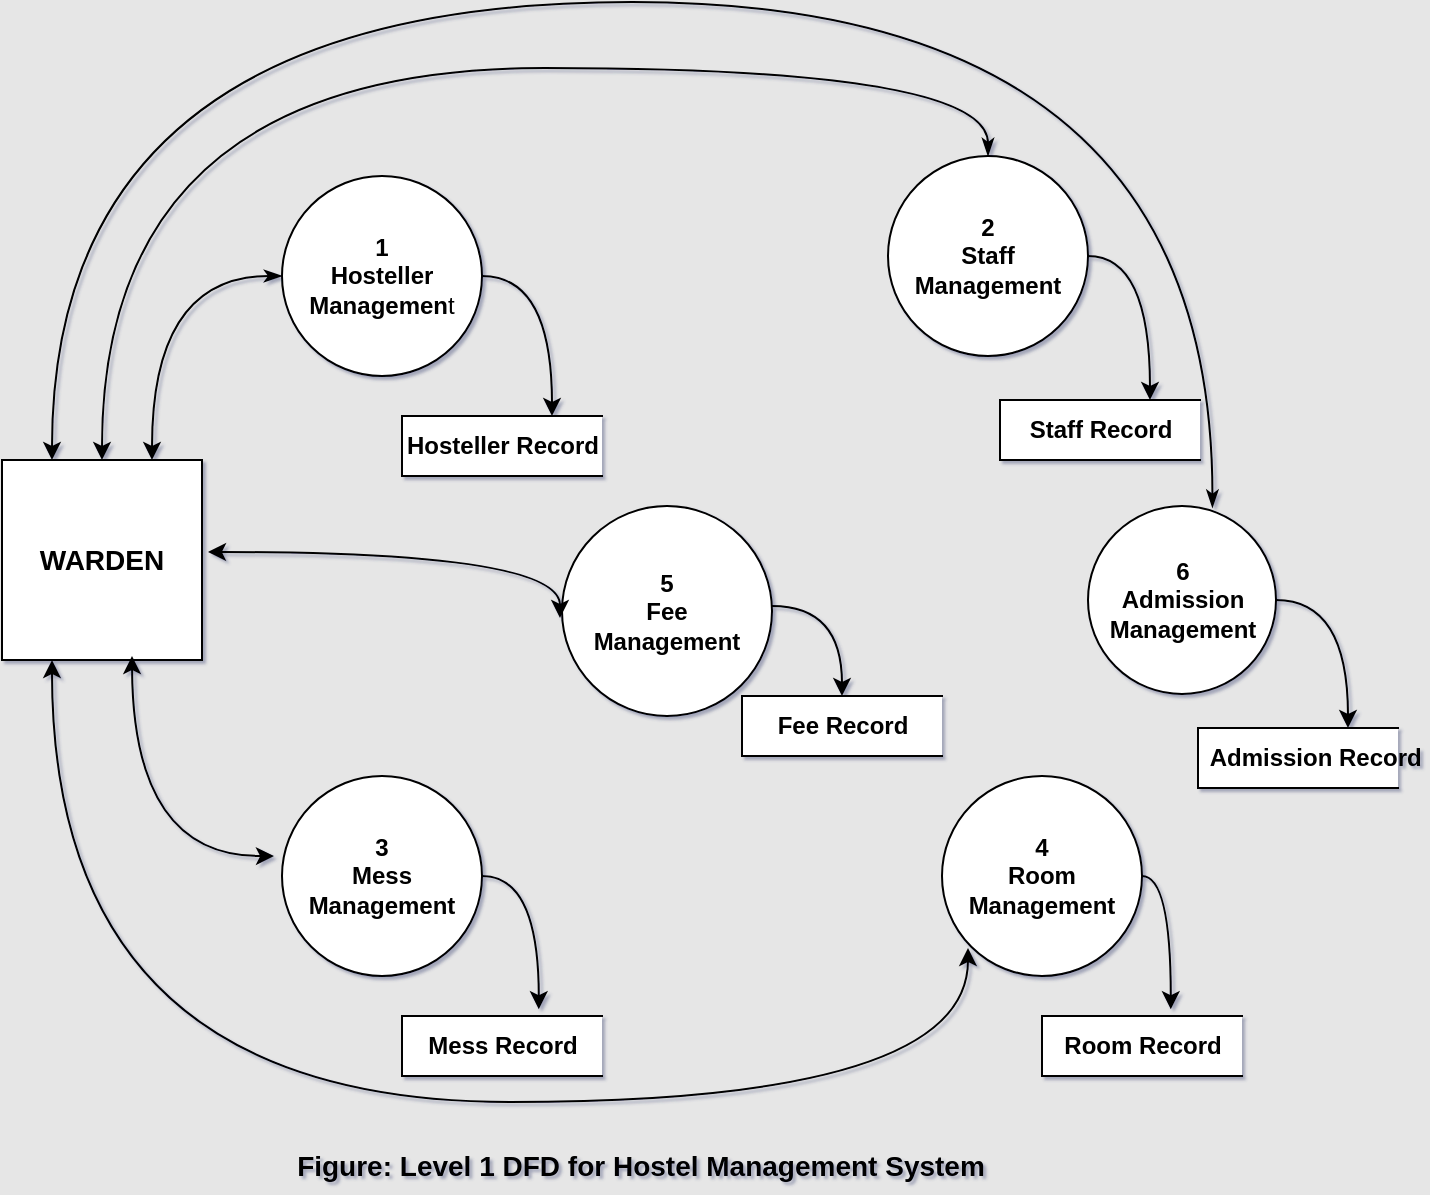 <mxfile version="14.5.0" type="device"><diagram id="vt_YUPl9xwQsbkvxU3D4" name="Page-1"><mxGraphModel dx="1038" dy="631" grid="1" gridSize="11" guides="1" tooltips="1" connect="1" arrows="1" fold="1" page="1" pageScale="1" pageWidth="850" pageHeight="1100" background="#E6E6E6" math="0" shadow="1"><root><mxCell id="0"/><mxCell id="1" parent="0"/><mxCell id="jQjGa2sKOTPdMLDpK108-1" value="&lt;b&gt;5&lt;br&gt;Fee&lt;br&gt;Management&lt;/b&gt;" style="ellipse;whiteSpace=wrap;html=1;aspect=fixed;" parent="1" vertex="1"><mxGeometry x="320" y="263" width="105" height="105" as="geometry"/></mxCell><mxCell id="3h9An9rqUZdnQNtbPlUX-8" style="edgeStyle=orthogonalEdgeStyle;curved=1;rounded=0;orthogonalLoop=1;jettySize=auto;html=1;exitX=0.75;exitY=0;exitDx=0;exitDy=0;entryX=0;entryY=0.5;entryDx=0;entryDy=0;startArrow=classic;startFill=1;endArrow=classicThin;endFill=1;" parent="1" source="jQjGa2sKOTPdMLDpK108-3" target="jQjGa2sKOTPdMLDpK108-4" edge="1"><mxGeometry relative="1" as="geometry"/></mxCell><mxCell id="3h9An9rqUZdnQNtbPlUX-9" style="edgeStyle=orthogonalEdgeStyle;curved=1;rounded=0;orthogonalLoop=1;jettySize=auto;html=1;exitX=0.5;exitY=0;exitDx=0;exitDy=0;entryX=0.5;entryY=0;entryDx=0;entryDy=0;startArrow=classic;startFill=1;endArrow=classicThin;endFill=1;" parent="1" source="jQjGa2sKOTPdMLDpK108-3" target="jQjGa2sKOTPdMLDpK108-5" edge="1"><mxGeometry relative="1" as="geometry"><Array as="points"><mxPoint x="90" y="44"/><mxPoint x="533" y="44"/></Array></mxGeometry></mxCell><mxCell id="3h9An9rqUZdnQNtbPlUX-10" style="edgeStyle=orthogonalEdgeStyle;curved=1;rounded=0;orthogonalLoop=1;jettySize=auto;html=1;exitX=0.25;exitY=0;exitDx=0;exitDy=0;entryX=0.662;entryY=0.009;entryDx=0;entryDy=0;entryPerimeter=0;startArrow=classic;startFill=1;endArrow=classicThin;endFill=1;" parent="1" source="jQjGa2sKOTPdMLDpK108-3" target="3h9An9rqUZdnQNtbPlUX-1" edge="1"><mxGeometry relative="1" as="geometry"><Array as="points"><mxPoint x="65" y="11"/><mxPoint x="645" y="11"/></Array></mxGeometry></mxCell><mxCell id="jQjGa2sKOTPdMLDpK108-3" value="&lt;font style=&quot;font-size: 14px&quot;&gt;&lt;b&gt;WARDEN&lt;/b&gt;&lt;/font&gt;" style="whiteSpace=wrap;html=1;aspect=fixed;" parent="1" vertex="1"><mxGeometry x="40" y="240" width="100" height="100" as="geometry"/></mxCell><mxCell id="jQjGa2sKOTPdMLDpK108-4" value="&lt;b&gt;1&lt;br&gt;Hosteller&lt;br&gt;Managemen&lt;/b&gt;t" style="ellipse;whiteSpace=wrap;html=1;aspect=fixed;" parent="1" vertex="1"><mxGeometry x="180" y="98" width="100" height="100" as="geometry"/></mxCell><mxCell id="3h9An9rqUZdnQNtbPlUX-7" style="edgeStyle=orthogonalEdgeStyle;curved=1;rounded=0;orthogonalLoop=1;jettySize=auto;html=1;exitX=1;exitY=0.5;exitDx=0;exitDy=0;entryX=0.75;entryY=0;entryDx=0;entryDy=0;" parent="1" source="jQjGa2sKOTPdMLDpK108-5" target="jQjGa2sKOTPdMLDpK108-11" edge="1"><mxGeometry relative="1" as="geometry"/></mxCell><mxCell id="jQjGa2sKOTPdMLDpK108-5" value="&lt;b&gt;2&lt;br&gt;Staff&lt;br&gt;Management&lt;/b&gt;" style="ellipse;whiteSpace=wrap;html=1;aspect=fixed;" parent="1" vertex="1"><mxGeometry x="483" y="88" width="100" height="100" as="geometry"/></mxCell><mxCell id="jQjGa2sKOTPdMLDpK108-6" value="&lt;b&gt;4&lt;br&gt;Room&lt;br&gt;Management&lt;/b&gt;" style="ellipse;whiteSpace=wrap;html=1;aspect=fixed;" parent="1" vertex="1"><mxGeometry x="510" y="398" width="100" height="100" as="geometry"/></mxCell><mxCell id="jQjGa2sKOTPdMLDpK108-7" value="&lt;b&gt;3&lt;br&gt;Mess&lt;br&gt;Management&lt;/b&gt;" style="ellipse;whiteSpace=wrap;html=1;aspect=fixed;" parent="1" vertex="1"><mxGeometry x="180" y="398" width="100" height="100" as="geometry"/></mxCell><mxCell id="jQjGa2sKOTPdMLDpK108-9" value="&lt;b&gt;Hosteller Record&lt;/b&gt;" style="html=1;dashed=0;whitespace=wrap;shape=partialRectangle;right=0;" parent="1" vertex="1"><mxGeometry x="240" y="218" width="100" height="30" as="geometry"/></mxCell><mxCell id="jQjGa2sKOTPdMLDpK108-10" value="&lt;b&gt;Fee Record&lt;/b&gt;" style="html=1;dashed=0;whitespace=wrap;shape=partialRectangle;right=0;" parent="1" vertex="1"><mxGeometry x="410" y="358" width="100" height="30" as="geometry"/></mxCell><mxCell id="jQjGa2sKOTPdMLDpK108-11" value="&lt;b&gt;Staff Record&lt;/b&gt;" style="html=1;dashed=0;whitespace=wrap;shape=partialRectangle;right=0;" parent="1" vertex="1"><mxGeometry x="539" y="210" width="100" height="30" as="geometry"/></mxCell><mxCell id="jQjGa2sKOTPdMLDpK108-12" value="&lt;b&gt;Mess Record&lt;/b&gt;" style="html=1;dashed=0;whitespace=wrap;shape=partialRectangle;right=0;" parent="1" vertex="1"><mxGeometry x="240" y="518" width="100" height="30" as="geometry"/></mxCell><mxCell id="jQjGa2sKOTPdMLDpK108-15" value="&lt;b&gt;Room Record&lt;/b&gt;" style="html=1;dashed=0;whitespace=wrap;shape=partialRectangle;right=0;" parent="1" vertex="1"><mxGeometry x="560" y="518" width="100" height="30" as="geometry"/></mxCell><mxCell id="jQjGa2sKOTPdMLDpK108-20" value="" style="endArrow=classic;html=1;entryX=0.684;entryY=-0.113;entryDx=0;entryDy=0;entryPerimeter=0;edgeStyle=orthogonalEdgeStyle;curved=1;" parent="1" target="jQjGa2sKOTPdMLDpK108-12" edge="1"><mxGeometry width="50" height="50" relative="1" as="geometry"><mxPoint x="280" y="448" as="sourcePoint"/><mxPoint x="330" y="398" as="targetPoint"/><Array as="points"><mxPoint x="308" y="448"/></Array></mxGeometry></mxCell><mxCell id="jQjGa2sKOTPdMLDpK108-21" value="" style="endArrow=classic;html=1;entryX=0.75;entryY=0;entryDx=0;entryDy=0;edgeStyle=orthogonalEdgeStyle;curved=1;" parent="1" target="jQjGa2sKOTPdMLDpK108-9" edge="1"><mxGeometry width="50" height="50" relative="1" as="geometry"><mxPoint x="280" y="148" as="sourcePoint"/><mxPoint x="330" y="98" as="targetPoint"/><Array as="points"><mxPoint x="315" y="148"/></Array></mxGeometry></mxCell><mxCell id="jQjGa2sKOTPdMLDpK108-23" value="" style="endArrow=classic;html=1;edgeStyle=orthogonalEdgeStyle;curved=1;" parent="1" edge="1"><mxGeometry width="50" height="50" relative="1" as="geometry"><mxPoint x="425" y="313" as="sourcePoint"/><mxPoint x="460" y="358" as="targetPoint"/><Array as="points"><mxPoint x="460" y="313"/></Array></mxGeometry></mxCell><mxCell id="jQjGa2sKOTPdMLDpK108-25" value="" style="endArrow=classic;html=1;entryX=0.644;entryY=-0.113;entryDx=0;entryDy=0;entryPerimeter=0;edgeStyle=orthogonalEdgeStyle;curved=1;" parent="1" target="jQjGa2sKOTPdMLDpK108-15" edge="1"><mxGeometry width="50" height="50" relative="1" as="geometry"><mxPoint x="610" y="448" as="sourcePoint"/><mxPoint x="660" y="398" as="targetPoint"/><Array as="points"><mxPoint x="624" y="448"/></Array></mxGeometry></mxCell><mxCell id="jQjGa2sKOTPdMLDpK108-28" value="&lt;b&gt;&lt;font style=&quot;font-size: 14px&quot;&gt;Figure: Level 1 DFD for Hostel Management System&lt;/font&gt;&lt;/b&gt;" style="text;html=1;strokeColor=none;fillColor=none;align=center;verticalAlign=middle;whiteSpace=wrap;rounded=0;" parent="1" vertex="1"><mxGeometry x="180" y="583" width="359" height="20" as="geometry"/></mxCell><mxCell id="n7zSA0QtiJtcX41XXrJN-4" value="" style="endArrow=classic;startArrow=classic;html=1;edgeStyle=orthogonalEdgeStyle;curved=1;" parent="1" edge="1"><mxGeometry width="50" height="50" relative="1" as="geometry"><mxPoint x="176" y="438" as="sourcePoint"/><mxPoint x="105" y="338" as="targetPoint"/></mxGeometry></mxCell><mxCell id="n7zSA0QtiJtcX41XXrJN-6" value="" style="endArrow=classic;startArrow=classic;html=1;edgeStyle=orthogonalEdgeStyle;curved=1;exitX=0.25;exitY=1;exitDx=0;exitDy=0;" parent="1" source="jQjGa2sKOTPdMLDpK108-3" edge="1"><mxGeometry width="50" height="50" relative="1" as="geometry"><mxPoint x="176" y="583" as="sourcePoint"/><mxPoint x="523" y="484" as="targetPoint"/><Array as="points"><mxPoint x="65" y="561"/><mxPoint x="523" y="561"/></Array></mxGeometry></mxCell><mxCell id="n7zSA0QtiJtcX41XXrJN-8" value="" style="endArrow=classic;startArrow=classic;html=1;edgeStyle=orthogonalEdgeStyle;curved=1;" parent="1" edge="1"><mxGeometry width="50" height="50" relative="1" as="geometry"><mxPoint x="143" y="286" as="sourcePoint"/><mxPoint x="319" y="319" as="targetPoint"/><Array as="points"><mxPoint x="319" y="286"/></Array></mxGeometry></mxCell><mxCell id="3h9An9rqUZdnQNtbPlUX-3" style="edgeStyle=orthogonalEdgeStyle;rounded=0;orthogonalLoop=1;jettySize=auto;html=1;exitX=1;exitY=0.5;exitDx=0;exitDy=0;entryX=0.75;entryY=0;entryDx=0;entryDy=0;curved=1;" parent="1" source="3h9An9rqUZdnQNtbPlUX-1" target="3h9An9rqUZdnQNtbPlUX-2" edge="1"><mxGeometry relative="1" as="geometry"/></mxCell><mxCell id="3h9An9rqUZdnQNtbPlUX-1" value="&lt;b&gt;6&lt;br&gt;Admission &lt;br&gt;Management&lt;/b&gt;" style="shape=ellipse;html=1;dashed=0;whitespace=wrap;aspect=fixed;perimeter=ellipsePerimeter;" parent="1" vertex="1"><mxGeometry x="583" y="263" width="94" height="94" as="geometry"/></mxCell><mxCell id="3h9An9rqUZdnQNtbPlUX-2" value="&lt;b&gt;&amp;nbsp; &amp;nbsp; &amp;nbsp;Admission Record&lt;/b&gt;" style="html=1;dashed=0;whitespace=wrap;shape=partialRectangle;right=0;" parent="1" vertex="1"><mxGeometry x="638" y="374" width="100" height="30" as="geometry"/></mxCell></root></mxGraphModel></diagram></mxfile>